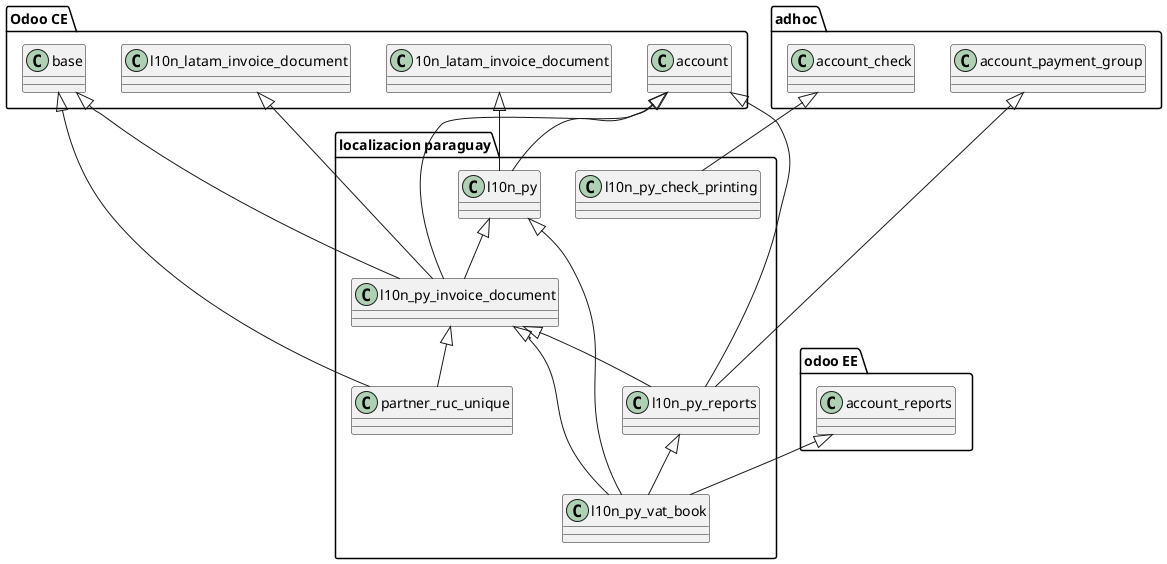 @startuml

package "odoo EE" {
class account_reports
}

package "Odoo CE" {
    class base
    class account
    class l10n_latam_invoice_document
    class 10n_latam_invoice_document
}

package "adhoc" {
    class account_payment_group
    class account_check
}

package "localizacion paraguay" {
    class l10n_py
    class l10n_py_invoice_document
    class l10n_py_reports
    class l10n_py_vat_book
    class partner_ruc_unique
    class l10n_py_check_printing
}

10n_latam_invoice_document <|-- l10n_py
account <|-- l10n_py

base <|--- l10n_py_invoice_document
l10n_py <|-- l10n_py_invoice_document
account <|--- l10n_py_invoice_document
l10n_latam_invoice_document <|-- l10n_py_invoice_document

account <|-- l10n_py_reports
l10n_py_invoice_document <|-- l10n_py_reports
account_payment_group <|-- l10n_py_reports

l10n_py <|-- l10n_py_vat_book
l10n_py_reports <|-- l10n_py_vat_book
l10n_py_invoice_document <|-- l10n_py_vat_book
account_reports <|-- l10n_py_vat_book

base <|-- partner_ruc_unique
l10n_py_invoice_document <|-- partner_ruc_unique
account_check <|-- l10n_py_check_printing

@enduml
